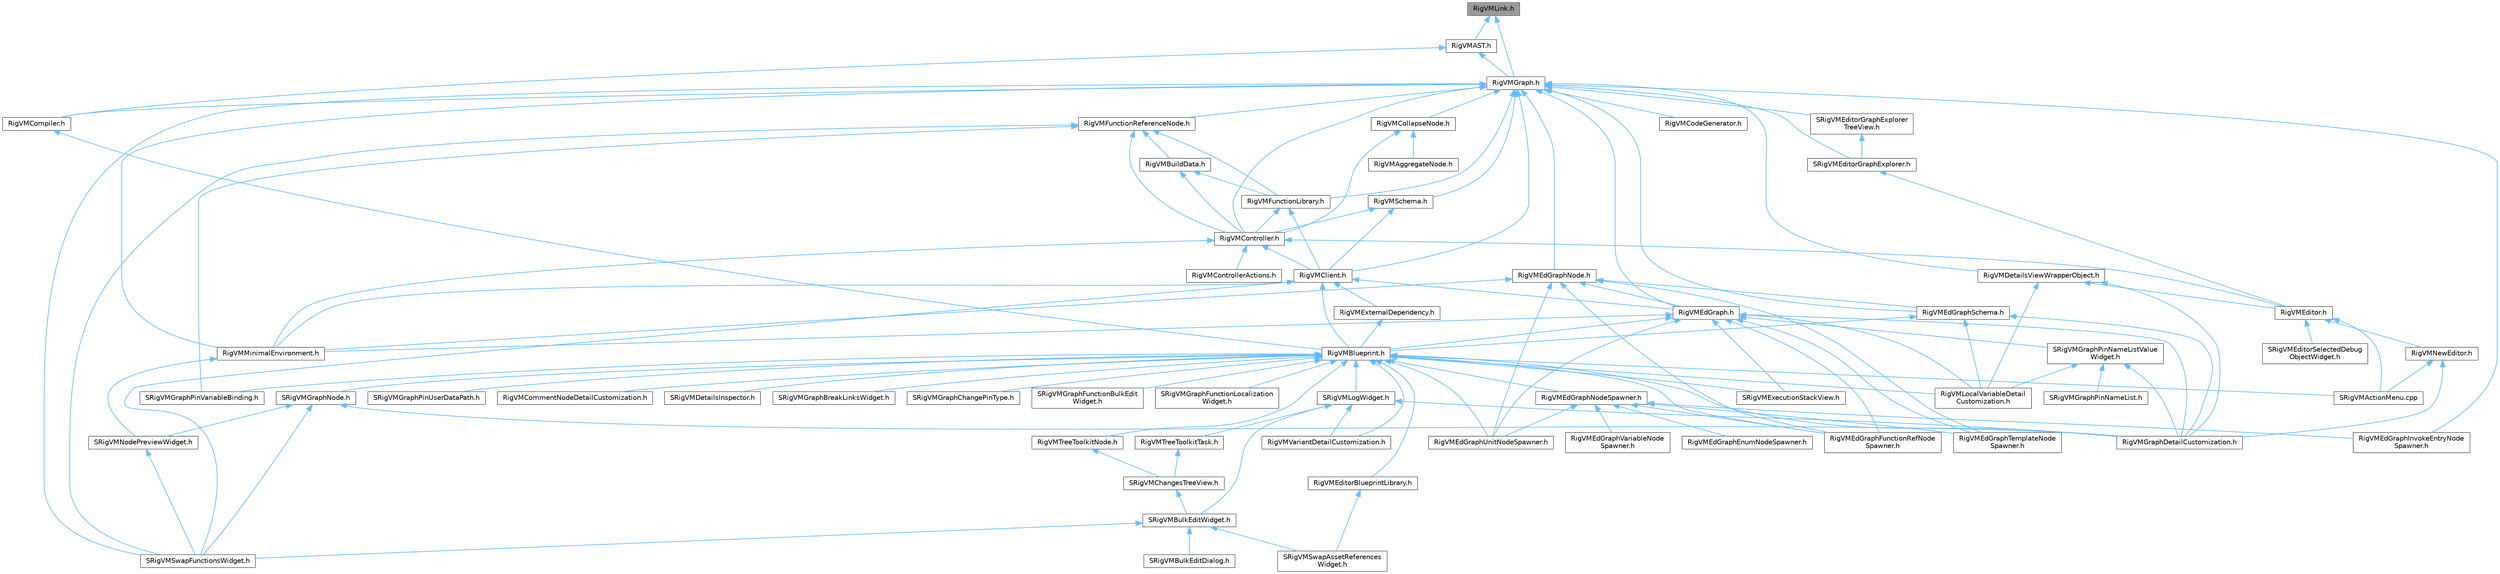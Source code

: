 digraph "RigVMLink.h"
{
 // INTERACTIVE_SVG=YES
 // LATEX_PDF_SIZE
  bgcolor="transparent";
  edge [fontname=Helvetica,fontsize=10,labelfontname=Helvetica,labelfontsize=10];
  node [fontname=Helvetica,fontsize=10,shape=box,height=0.2,width=0.4];
  Node1 [id="Node000001",label="RigVMLink.h",height=0.2,width=0.4,color="gray40", fillcolor="grey60", style="filled", fontcolor="black",tooltip=" "];
  Node1 -> Node2 [id="edge1_Node000001_Node000002",dir="back",color="steelblue1",style="solid",tooltip=" "];
  Node2 [id="Node000002",label="RigVMAST.h",height=0.2,width=0.4,color="grey40", fillcolor="white", style="filled",URL="$d9/d6d/RigVMAST_8h.html",tooltip=" "];
  Node2 -> Node3 [id="edge2_Node000002_Node000003",dir="back",color="steelblue1",style="solid",tooltip=" "];
  Node3 [id="Node000003",label="RigVMCompiler.h",height=0.2,width=0.4,color="grey40", fillcolor="white", style="filled",URL="$d7/d63/RigVMCompiler_8h.html",tooltip=" "];
  Node3 -> Node4 [id="edge3_Node000003_Node000004",dir="back",color="steelblue1",style="solid",tooltip=" "];
  Node4 [id="Node000004",label="RigVMBlueprint.h",height=0.2,width=0.4,color="grey40", fillcolor="white", style="filled",URL="$df/d44/RigVMBlueprint_8h.html",tooltip=" "];
  Node4 -> Node5 [id="edge4_Node000004_Node000005",dir="back",color="steelblue1",style="solid",tooltip=" "];
  Node5 [id="Node000005",label="RigVMCommentNodeDetailCustomization.h",height=0.2,width=0.4,color="grey40", fillcolor="white", style="filled",URL="$de/ddb/RigVMCommentNodeDetailCustomization_8h.html",tooltip=" "];
  Node4 -> Node6 [id="edge5_Node000004_Node000006",dir="back",color="steelblue1",style="solid",tooltip=" "];
  Node6 [id="Node000006",label="RigVMEdGraphFunctionRefNode\lSpawner.h",height=0.2,width=0.4,color="grey40", fillcolor="white", style="filled",URL="$d3/d16/RigVMEdGraphFunctionRefNodeSpawner_8h.html",tooltip=" "];
  Node4 -> Node7 [id="edge6_Node000004_Node000007",dir="back",color="steelblue1",style="solid",tooltip=" "];
  Node7 [id="Node000007",label="RigVMEdGraphNodeSpawner.h",height=0.2,width=0.4,color="grey40", fillcolor="white", style="filled",URL="$d4/d8b/RigVMEdGraphNodeSpawner_8h.html",tooltip=" "];
  Node7 -> Node8 [id="edge7_Node000007_Node000008",dir="back",color="steelblue1",style="solid",tooltip=" "];
  Node8 [id="Node000008",label="RigVMEdGraphEnumNodeSpawner.h",height=0.2,width=0.4,color="grey40", fillcolor="white", style="filled",URL="$d3/dfd/RigVMEdGraphEnumNodeSpawner_8h.html",tooltip=" "];
  Node7 -> Node6 [id="edge8_Node000007_Node000006",dir="back",color="steelblue1",style="solid",tooltip=" "];
  Node7 -> Node9 [id="edge9_Node000007_Node000009",dir="back",color="steelblue1",style="solid",tooltip=" "];
  Node9 [id="Node000009",label="RigVMEdGraphInvokeEntryNode\lSpawner.h",height=0.2,width=0.4,color="grey40", fillcolor="white", style="filled",URL="$d9/de6/RigVMEdGraphInvokeEntryNodeSpawner_8h.html",tooltip=" "];
  Node7 -> Node10 [id="edge10_Node000007_Node000010",dir="back",color="steelblue1",style="solid",tooltip=" "];
  Node10 [id="Node000010",label="RigVMEdGraphTemplateNode\lSpawner.h",height=0.2,width=0.4,color="grey40", fillcolor="white", style="filled",URL="$d9/d6c/RigVMEdGraphTemplateNodeSpawner_8h.html",tooltip=" "];
  Node7 -> Node11 [id="edge11_Node000007_Node000011",dir="back",color="steelblue1",style="solid",tooltip=" "];
  Node11 [id="Node000011",label="RigVMEdGraphUnitNodeSpawner.h",height=0.2,width=0.4,color="grey40", fillcolor="white", style="filled",URL="$d3/d6b/RigVMEdGraphUnitNodeSpawner_8h.html",tooltip=" "];
  Node7 -> Node12 [id="edge12_Node000007_Node000012",dir="back",color="steelblue1",style="solid",tooltip=" "];
  Node12 [id="Node000012",label="RigVMEdGraphVariableNode\lSpawner.h",height=0.2,width=0.4,color="grey40", fillcolor="white", style="filled",URL="$d0/d83/RigVMEdGraphVariableNodeSpawner_8h.html",tooltip=" "];
  Node4 -> Node11 [id="edge13_Node000004_Node000011",dir="back",color="steelblue1",style="solid",tooltip=" "];
  Node4 -> Node13 [id="edge14_Node000004_Node000013",dir="back",color="steelblue1",style="solid",tooltip=" "];
  Node13 [id="Node000013",label="RigVMEditorBlueprintLibrary.h",height=0.2,width=0.4,color="grey40", fillcolor="white", style="filled",URL="$d9/d31/RigVMEditorBlueprintLibrary_8h.html",tooltip=" "];
  Node13 -> Node14 [id="edge15_Node000013_Node000014",dir="back",color="steelblue1",style="solid",tooltip=" "];
  Node14 [id="Node000014",label="SRigVMSwapAssetReferences\lWidget.h",height=0.2,width=0.4,color="grey40", fillcolor="white", style="filled",URL="$db/d3f/SRigVMSwapAssetReferencesWidget_8h.html",tooltip=" "];
  Node4 -> Node15 [id="edge16_Node000004_Node000015",dir="back",color="steelblue1",style="solid",tooltip=" "];
  Node15 [id="Node000015",label="RigVMGraphDetailCustomization.h",height=0.2,width=0.4,color="grey40", fillcolor="white", style="filled",URL="$da/d8c/RigVMGraphDetailCustomization_8h.html",tooltip=" "];
  Node4 -> Node16 [id="edge17_Node000004_Node000016",dir="back",color="steelblue1",style="solid",tooltip=" "];
  Node16 [id="Node000016",label="RigVMLocalVariableDetail\lCustomization.h",height=0.2,width=0.4,color="grey40", fillcolor="white", style="filled",URL="$de/de8/RigVMLocalVariableDetailCustomization_8h.html",tooltip=" "];
  Node4 -> Node17 [id="edge18_Node000004_Node000017",dir="back",color="steelblue1",style="solid",tooltip=" "];
  Node17 [id="Node000017",label="RigVMTreeToolkitNode.h",height=0.2,width=0.4,color="grey40", fillcolor="white", style="filled",URL="$dc/d84/RigVMTreeToolkitNode_8h.html",tooltip=" "];
  Node17 -> Node18 [id="edge19_Node000017_Node000018",dir="back",color="steelblue1",style="solid",tooltip=" "];
  Node18 [id="Node000018",label="SRigVMChangesTreeView.h",height=0.2,width=0.4,color="grey40", fillcolor="white", style="filled",URL="$dd/d83/SRigVMChangesTreeView_8h.html",tooltip=" "];
  Node18 -> Node19 [id="edge20_Node000018_Node000019",dir="back",color="steelblue1",style="solid",tooltip=" "];
  Node19 [id="Node000019",label="SRigVMBulkEditWidget.h",height=0.2,width=0.4,color="grey40", fillcolor="white", style="filled",URL="$d7/dab/SRigVMBulkEditWidget_8h.html",tooltip=" "];
  Node19 -> Node20 [id="edge21_Node000019_Node000020",dir="back",color="steelblue1",style="solid",tooltip=" "];
  Node20 [id="Node000020",label="SRigVMBulkEditDialog.h",height=0.2,width=0.4,color="grey40", fillcolor="white", style="filled",URL="$dd/d89/SRigVMBulkEditDialog_8h.html",tooltip=" "];
  Node19 -> Node14 [id="edge22_Node000019_Node000014",dir="back",color="steelblue1",style="solid",tooltip=" "];
  Node19 -> Node21 [id="edge23_Node000019_Node000021",dir="back",color="steelblue1",style="solid",tooltip=" "];
  Node21 [id="Node000021",label="SRigVMSwapFunctionsWidget.h",height=0.2,width=0.4,color="grey40", fillcolor="white", style="filled",URL="$d0/da2/SRigVMSwapFunctionsWidget_8h.html",tooltip=" "];
  Node4 -> Node22 [id="edge24_Node000004_Node000022",dir="back",color="steelblue1",style="solid",tooltip=" "];
  Node22 [id="Node000022",label="RigVMVariantDetailCustomization.h",height=0.2,width=0.4,color="grey40", fillcolor="white", style="filled",URL="$d2/db8/RigVMVariantDetailCustomization_8h.html",tooltip=" "];
  Node4 -> Node23 [id="edge25_Node000004_Node000023",dir="back",color="steelblue1",style="solid",tooltip=" "];
  Node23 [id="Node000023",label="SRigVMActionMenu.cpp",height=0.2,width=0.4,color="grey40", fillcolor="white", style="filled",URL="$dc/d4c/SRigVMActionMenu_8cpp.html",tooltip=" "];
  Node4 -> Node24 [id="edge26_Node000004_Node000024",dir="back",color="steelblue1",style="solid",tooltip=" "];
  Node24 [id="Node000024",label="SRigVMDetailsInspector.h",height=0.2,width=0.4,color="grey40", fillcolor="white", style="filled",URL="$df/dfb/SRigVMDetailsInspector_8h.html",tooltip=" "];
  Node4 -> Node25 [id="edge27_Node000004_Node000025",dir="back",color="steelblue1",style="solid",tooltip=" "];
  Node25 [id="Node000025",label="SRigVMExecutionStackView.h",height=0.2,width=0.4,color="grey40", fillcolor="white", style="filled",URL="$d9/d2b/SRigVMExecutionStackView_8h.html",tooltip=" "];
  Node4 -> Node26 [id="edge28_Node000004_Node000026",dir="back",color="steelblue1",style="solid",tooltip=" "];
  Node26 [id="Node000026",label="SRigVMGraphBreakLinksWidget.h",height=0.2,width=0.4,color="grey40", fillcolor="white", style="filled",URL="$d8/d4a/SRigVMGraphBreakLinksWidget_8h.html",tooltip=" "];
  Node4 -> Node27 [id="edge29_Node000004_Node000027",dir="back",color="steelblue1",style="solid",tooltip=" "];
  Node27 [id="Node000027",label="SRigVMGraphChangePinType.h",height=0.2,width=0.4,color="grey40", fillcolor="white", style="filled",URL="$d4/da7/SRigVMGraphChangePinType_8h.html",tooltip=" "];
  Node4 -> Node28 [id="edge30_Node000004_Node000028",dir="back",color="steelblue1",style="solid",tooltip=" "];
  Node28 [id="Node000028",label="SRigVMGraphFunctionBulkEdit\lWidget.h",height=0.2,width=0.4,color="grey40", fillcolor="white", style="filled",URL="$db/dbf/SRigVMGraphFunctionBulkEditWidget_8h.html",tooltip=" "];
  Node4 -> Node29 [id="edge31_Node000004_Node000029",dir="back",color="steelblue1",style="solid",tooltip=" "];
  Node29 [id="Node000029",label="SRigVMGraphFunctionLocalization\lWidget.h",height=0.2,width=0.4,color="grey40", fillcolor="white", style="filled",URL="$dd/d59/SRigVMGraphFunctionLocalizationWidget_8h.html",tooltip=" "];
  Node4 -> Node30 [id="edge32_Node000004_Node000030",dir="back",color="steelblue1",style="solid",tooltip=" "];
  Node30 [id="Node000030",label="SRigVMGraphNode.h",height=0.2,width=0.4,color="grey40", fillcolor="white", style="filled",URL="$d0/d1e/SRigVMGraphNode_8h.html",tooltip=" "];
  Node30 -> Node15 [id="edge33_Node000030_Node000015",dir="back",color="steelblue1",style="solid",tooltip=" "];
  Node30 -> Node31 [id="edge34_Node000030_Node000031",dir="back",color="steelblue1",style="solid",tooltip=" "];
  Node31 [id="Node000031",label="SRigVMNodePreviewWidget.h",height=0.2,width=0.4,color="grey40", fillcolor="white", style="filled",URL="$d5/d72/SRigVMNodePreviewWidget_8h.html",tooltip=" "];
  Node31 -> Node21 [id="edge35_Node000031_Node000021",dir="back",color="steelblue1",style="solid",tooltip=" "];
  Node30 -> Node21 [id="edge36_Node000030_Node000021",dir="back",color="steelblue1",style="solid",tooltip=" "];
  Node4 -> Node32 [id="edge37_Node000004_Node000032",dir="back",color="steelblue1",style="solid",tooltip=" "];
  Node32 [id="Node000032",label="SRigVMGraphPinUserDataPath.h",height=0.2,width=0.4,color="grey40", fillcolor="white", style="filled",URL="$d5/d31/SRigVMGraphPinUserDataPath_8h.html",tooltip=" "];
  Node4 -> Node33 [id="edge38_Node000004_Node000033",dir="back",color="steelblue1",style="solid",tooltip=" "];
  Node33 [id="Node000033",label="SRigVMGraphPinVariableBinding.h",height=0.2,width=0.4,color="grey40", fillcolor="white", style="filled",URL="$db/dca/SRigVMGraphPinVariableBinding_8h.html",tooltip=" "];
  Node4 -> Node34 [id="edge39_Node000004_Node000034",dir="back",color="steelblue1",style="solid",tooltip=" "];
  Node34 [id="Node000034",label="SRigVMLogWidget.h",height=0.2,width=0.4,color="grey40", fillcolor="white", style="filled",URL="$d9/dab/SRigVMLogWidget_8h.html",tooltip=" "];
  Node34 -> Node15 [id="edge40_Node000034_Node000015",dir="back",color="steelblue1",style="solid",tooltip=" "];
  Node34 -> Node35 [id="edge41_Node000034_Node000035",dir="back",color="steelblue1",style="solid",tooltip=" "];
  Node35 [id="Node000035",label="RigVMTreeToolkitTask.h",height=0.2,width=0.4,color="grey40", fillcolor="white", style="filled",URL="$d1/dd5/RigVMTreeToolkitTask_8h.html",tooltip=" "];
  Node35 -> Node18 [id="edge42_Node000035_Node000018",dir="back",color="steelblue1",style="solid",tooltip=" "];
  Node34 -> Node22 [id="edge43_Node000034_Node000022",dir="back",color="steelblue1",style="solid",tooltip=" "];
  Node34 -> Node19 [id="edge44_Node000034_Node000019",dir="back",color="steelblue1",style="solid",tooltip=" "];
  Node2 -> Node36 [id="edge45_Node000002_Node000036",dir="back",color="steelblue1",style="solid",tooltip=" "];
  Node36 [id="Node000036",label="RigVMGraph.h",height=0.2,width=0.4,color="grey40", fillcolor="white", style="filled",URL="$d7/dfd/RigVMGraph_8h.html",tooltip=" "];
  Node36 -> Node37 [id="edge46_Node000036_Node000037",dir="back",color="steelblue1",style="solid",tooltip=" "];
  Node37 [id="Node000037",label="RigVMClient.h",height=0.2,width=0.4,color="grey40", fillcolor="white", style="filled",URL="$db/d93/RigVMClient_8h.html",tooltip=" "];
  Node37 -> Node4 [id="edge47_Node000037_Node000004",dir="back",color="steelblue1",style="solid",tooltip=" "];
  Node37 -> Node38 [id="edge48_Node000037_Node000038",dir="back",color="steelblue1",style="solid",tooltip=" "];
  Node38 [id="Node000038",label="RigVMEdGraph.h",height=0.2,width=0.4,color="grey40", fillcolor="white", style="filled",URL="$d9/d8c/RigVMEdGraph_8h.html",tooltip=" "];
  Node38 -> Node4 [id="edge49_Node000038_Node000004",dir="back",color="steelblue1",style="solid",tooltip=" "];
  Node38 -> Node6 [id="edge50_Node000038_Node000006",dir="back",color="steelblue1",style="solid",tooltip=" "];
  Node38 -> Node10 [id="edge51_Node000038_Node000010",dir="back",color="steelblue1",style="solid",tooltip=" "];
  Node38 -> Node11 [id="edge52_Node000038_Node000011",dir="back",color="steelblue1",style="solid",tooltip=" "];
  Node38 -> Node15 [id="edge53_Node000038_Node000015",dir="back",color="steelblue1",style="solid",tooltip=" "];
  Node38 -> Node16 [id="edge54_Node000038_Node000016",dir="back",color="steelblue1",style="solid",tooltip=" "];
  Node38 -> Node39 [id="edge55_Node000038_Node000039",dir="back",color="steelblue1",style="solid",tooltip=" "];
  Node39 [id="Node000039",label="RigVMMinimalEnvironment.h",height=0.2,width=0.4,color="grey40", fillcolor="white", style="filled",URL="$d4/d4a/RigVMMinimalEnvironment_8h.html",tooltip=" "];
  Node39 -> Node31 [id="edge56_Node000039_Node000031",dir="back",color="steelblue1",style="solid",tooltip=" "];
  Node38 -> Node25 [id="edge57_Node000038_Node000025",dir="back",color="steelblue1",style="solid",tooltip=" "];
  Node38 -> Node40 [id="edge58_Node000038_Node000040",dir="back",color="steelblue1",style="solid",tooltip=" "];
  Node40 [id="Node000040",label="SRigVMGraphPinNameListValue\lWidget.h",height=0.2,width=0.4,color="grey40", fillcolor="white", style="filled",URL="$dc/dac/SRigVMGraphPinNameListValueWidget_8h.html",tooltip=" "];
  Node40 -> Node15 [id="edge59_Node000040_Node000015",dir="back",color="steelblue1",style="solid",tooltip=" "];
  Node40 -> Node16 [id="edge60_Node000040_Node000016",dir="back",color="steelblue1",style="solid",tooltip=" "];
  Node40 -> Node41 [id="edge61_Node000040_Node000041",dir="back",color="steelblue1",style="solid",tooltip=" "];
  Node41 [id="Node000041",label="SRigVMGraphPinNameList.h",height=0.2,width=0.4,color="grey40", fillcolor="white", style="filled",URL="$d7/dfc/SRigVMGraphPinNameList_8h.html",tooltip=" "];
  Node37 -> Node42 [id="edge62_Node000037_Node000042",dir="back",color="steelblue1",style="solid",tooltip=" "];
  Node42 [id="Node000042",label="RigVMExternalDependency.h",height=0.2,width=0.4,color="grey40", fillcolor="white", style="filled",URL="$d2/d83/RigVMExternalDependency_8h.html",tooltip=" "];
  Node42 -> Node4 [id="edge63_Node000042_Node000004",dir="back",color="steelblue1",style="solid",tooltip=" "];
  Node37 -> Node39 [id="edge64_Node000037_Node000039",dir="back",color="steelblue1",style="solid",tooltip=" "];
  Node37 -> Node21 [id="edge65_Node000037_Node000021",dir="back",color="steelblue1",style="solid",tooltip=" "];
  Node36 -> Node43 [id="edge66_Node000036_Node000043",dir="back",color="steelblue1",style="solid",tooltip=" "];
  Node43 [id="Node000043",label="RigVMCodeGenerator.h",height=0.2,width=0.4,color="grey40", fillcolor="white", style="filled",URL="$d4/d2b/RigVMCodeGenerator_8h.html",tooltip=" "];
  Node36 -> Node44 [id="edge67_Node000036_Node000044",dir="back",color="steelblue1",style="solid",tooltip=" "];
  Node44 [id="Node000044",label="RigVMCollapseNode.h",height=0.2,width=0.4,color="grey40", fillcolor="white", style="filled",URL="$d1/d95/RigVMCollapseNode_8h.html",tooltip=" "];
  Node44 -> Node45 [id="edge68_Node000044_Node000045",dir="back",color="steelblue1",style="solid",tooltip=" "];
  Node45 [id="Node000045",label="RigVMAggregateNode.h",height=0.2,width=0.4,color="grey40", fillcolor="white", style="filled",URL="$d7/d89/RigVMAggregateNode_8h.html",tooltip=" "];
  Node44 -> Node46 [id="edge69_Node000044_Node000046",dir="back",color="steelblue1",style="solid",tooltip=" "];
  Node46 [id="Node000046",label="RigVMController.h",height=0.2,width=0.4,color="grey40", fillcolor="white", style="filled",URL="$da/d1e/RigVMController_8h.html",tooltip=" "];
  Node46 -> Node37 [id="edge70_Node000046_Node000037",dir="back",color="steelblue1",style="solid",tooltip=" "];
  Node46 -> Node47 [id="edge71_Node000046_Node000047",dir="back",color="steelblue1",style="solid",tooltip=" "];
  Node47 [id="Node000047",label="RigVMControllerActions.h",height=0.2,width=0.4,color="grey40", fillcolor="white", style="filled",URL="$d3/dc4/RigVMControllerActions_8h.html",tooltip=" "];
  Node46 -> Node48 [id="edge72_Node000046_Node000048",dir="back",color="steelblue1",style="solid",tooltip=" "];
  Node48 [id="Node000048",label="RigVMEditor.h",height=0.2,width=0.4,color="grey40", fillcolor="white", style="filled",URL="$d3/d13/RigVMEditor_8h.html",tooltip=" "];
  Node48 -> Node49 [id="edge73_Node000048_Node000049",dir="back",color="steelblue1",style="solid",tooltip=" "];
  Node49 [id="Node000049",label="RigVMNewEditor.h",height=0.2,width=0.4,color="grey40", fillcolor="white", style="filled",URL="$df/dd1/RigVMNewEditor_8h.html",tooltip=" "];
  Node49 -> Node15 [id="edge74_Node000049_Node000015",dir="back",color="steelblue1",style="solid",tooltip=" "];
  Node49 -> Node23 [id="edge75_Node000049_Node000023",dir="back",color="steelblue1",style="solid",tooltip=" "];
  Node48 -> Node23 [id="edge76_Node000048_Node000023",dir="back",color="steelblue1",style="solid",tooltip=" "];
  Node48 -> Node50 [id="edge77_Node000048_Node000050",dir="back",color="steelblue1",style="solid",tooltip=" "];
  Node50 [id="Node000050",label="SRigVMEditorSelectedDebug\lObjectWidget.h",height=0.2,width=0.4,color="grey40", fillcolor="white", style="filled",URL="$d9/dcd/SRigVMEditorSelectedDebugObjectWidget_8h.html",tooltip=" "];
  Node46 -> Node39 [id="edge78_Node000046_Node000039",dir="back",color="steelblue1",style="solid",tooltip=" "];
  Node36 -> Node3 [id="edge79_Node000036_Node000003",dir="back",color="steelblue1",style="solid",tooltip=" "];
  Node36 -> Node46 [id="edge80_Node000036_Node000046",dir="back",color="steelblue1",style="solid",tooltip=" "];
  Node36 -> Node51 [id="edge81_Node000036_Node000051",dir="back",color="steelblue1",style="solid",tooltip=" "];
  Node51 [id="Node000051",label="RigVMDetailsViewWrapperObject.h",height=0.2,width=0.4,color="grey40", fillcolor="white", style="filled",URL="$dd/d41/RigVMDetailsViewWrapperObject_8h.html",tooltip=" "];
  Node51 -> Node48 [id="edge82_Node000051_Node000048",dir="back",color="steelblue1",style="solid",tooltip=" "];
  Node51 -> Node15 [id="edge83_Node000051_Node000015",dir="back",color="steelblue1",style="solid",tooltip=" "];
  Node51 -> Node16 [id="edge84_Node000051_Node000016",dir="back",color="steelblue1",style="solid",tooltip=" "];
  Node36 -> Node38 [id="edge85_Node000036_Node000038",dir="back",color="steelblue1",style="solid",tooltip=" "];
  Node36 -> Node9 [id="edge86_Node000036_Node000009",dir="back",color="steelblue1",style="solid",tooltip=" "];
  Node36 -> Node52 [id="edge87_Node000036_Node000052",dir="back",color="steelblue1",style="solid",tooltip=" "];
  Node52 [id="Node000052",label="RigVMEdGraphNode.h",height=0.2,width=0.4,color="grey40", fillcolor="white", style="filled",URL="$d8/dcd/RigVMEdGraphNode_8h.html",tooltip=" "];
  Node52 -> Node38 [id="edge88_Node000052_Node000038",dir="back",color="steelblue1",style="solid",tooltip=" "];
  Node52 -> Node6 [id="edge89_Node000052_Node000006",dir="back",color="steelblue1",style="solid",tooltip=" "];
  Node52 -> Node53 [id="edge90_Node000052_Node000053",dir="back",color="steelblue1",style="solid",tooltip=" "];
  Node53 [id="Node000053",label="RigVMEdGraphSchema.h",height=0.2,width=0.4,color="grey40", fillcolor="white", style="filled",URL="$dc/de3/RigVMEdGraphSchema_8h.html",tooltip=" "];
  Node53 -> Node4 [id="edge91_Node000053_Node000004",dir="back",color="steelblue1",style="solid",tooltip=" "];
  Node53 -> Node15 [id="edge92_Node000053_Node000015",dir="back",color="steelblue1",style="solid",tooltip=" "];
  Node53 -> Node16 [id="edge93_Node000053_Node000016",dir="back",color="steelblue1",style="solid",tooltip=" "];
  Node52 -> Node10 [id="edge94_Node000052_Node000010",dir="back",color="steelblue1",style="solid",tooltip=" "];
  Node52 -> Node11 [id="edge95_Node000052_Node000011",dir="back",color="steelblue1",style="solid",tooltip=" "];
  Node52 -> Node39 [id="edge96_Node000052_Node000039",dir="back",color="steelblue1",style="solid",tooltip=" "];
  Node36 -> Node53 [id="edge97_Node000036_Node000053",dir="back",color="steelblue1",style="solid",tooltip=" "];
  Node36 -> Node54 [id="edge98_Node000036_Node000054",dir="back",color="steelblue1",style="solid",tooltip=" "];
  Node54 [id="Node000054",label="RigVMFunctionLibrary.h",height=0.2,width=0.4,color="grey40", fillcolor="white", style="filled",URL="$da/d39/RigVMFunctionLibrary_8h.html",tooltip=" "];
  Node54 -> Node37 [id="edge99_Node000054_Node000037",dir="back",color="steelblue1",style="solid",tooltip=" "];
  Node54 -> Node46 [id="edge100_Node000054_Node000046",dir="back",color="steelblue1",style="solid",tooltip=" "];
  Node36 -> Node55 [id="edge101_Node000036_Node000055",dir="back",color="steelblue1",style="solid",tooltip=" "];
  Node55 [id="Node000055",label="RigVMFunctionReferenceNode.h",height=0.2,width=0.4,color="grey40", fillcolor="white", style="filled",URL="$d8/dae/RigVMFunctionReferenceNode_8h.html",tooltip=" "];
  Node55 -> Node56 [id="edge102_Node000055_Node000056",dir="back",color="steelblue1",style="solid",tooltip=" "];
  Node56 [id="Node000056",label="RigVMBuildData.h",height=0.2,width=0.4,color="grey40", fillcolor="white", style="filled",URL="$df/d5a/RigVMBuildData_8h.html",tooltip=" "];
  Node56 -> Node46 [id="edge103_Node000056_Node000046",dir="back",color="steelblue1",style="solid",tooltip=" "];
  Node56 -> Node54 [id="edge104_Node000056_Node000054",dir="back",color="steelblue1",style="solid",tooltip=" "];
  Node55 -> Node46 [id="edge105_Node000055_Node000046",dir="back",color="steelblue1",style="solid",tooltip=" "];
  Node55 -> Node54 [id="edge106_Node000055_Node000054",dir="back",color="steelblue1",style="solid",tooltip=" "];
  Node55 -> Node33 [id="edge107_Node000055_Node000033",dir="back",color="steelblue1",style="solid",tooltip=" "];
  Node55 -> Node21 [id="edge108_Node000055_Node000021",dir="back",color="steelblue1",style="solid",tooltip=" "];
  Node36 -> Node39 [id="edge109_Node000036_Node000039",dir="back",color="steelblue1",style="solid",tooltip=" "];
  Node36 -> Node57 [id="edge110_Node000036_Node000057",dir="back",color="steelblue1",style="solid",tooltip=" "];
  Node57 [id="Node000057",label="RigVMSchema.h",height=0.2,width=0.4,color="grey40", fillcolor="white", style="filled",URL="$d7/dc2/RigVMSchema_8h.html",tooltip=" "];
  Node57 -> Node37 [id="edge111_Node000057_Node000037",dir="back",color="steelblue1",style="solid",tooltip=" "];
  Node57 -> Node46 [id="edge112_Node000057_Node000046",dir="back",color="steelblue1",style="solid",tooltip=" "];
  Node36 -> Node58 [id="edge113_Node000036_Node000058",dir="back",color="steelblue1",style="solid",tooltip=" "];
  Node58 [id="Node000058",label="SRigVMEditorGraphExplorer.h",height=0.2,width=0.4,color="grey40", fillcolor="white", style="filled",URL="$db/d11/SRigVMEditorGraphExplorer_8h.html",tooltip=" "];
  Node58 -> Node48 [id="edge114_Node000058_Node000048",dir="back",color="steelblue1",style="solid",tooltip=" "];
  Node36 -> Node59 [id="edge115_Node000036_Node000059",dir="back",color="steelblue1",style="solid",tooltip=" "];
  Node59 [id="Node000059",label="SRigVMEditorGraphExplorer\lTreeView.h",height=0.2,width=0.4,color="grey40", fillcolor="white", style="filled",URL="$d8/d43/SRigVMEditorGraphExplorerTreeView_8h.html",tooltip=" "];
  Node59 -> Node58 [id="edge116_Node000059_Node000058",dir="back",color="steelblue1",style="solid",tooltip=" "];
  Node36 -> Node21 [id="edge117_Node000036_Node000021",dir="back",color="steelblue1",style="solid",tooltip=" "];
  Node1 -> Node36 [id="edge118_Node000001_Node000036",dir="back",color="steelblue1",style="solid",tooltip=" "];
}
